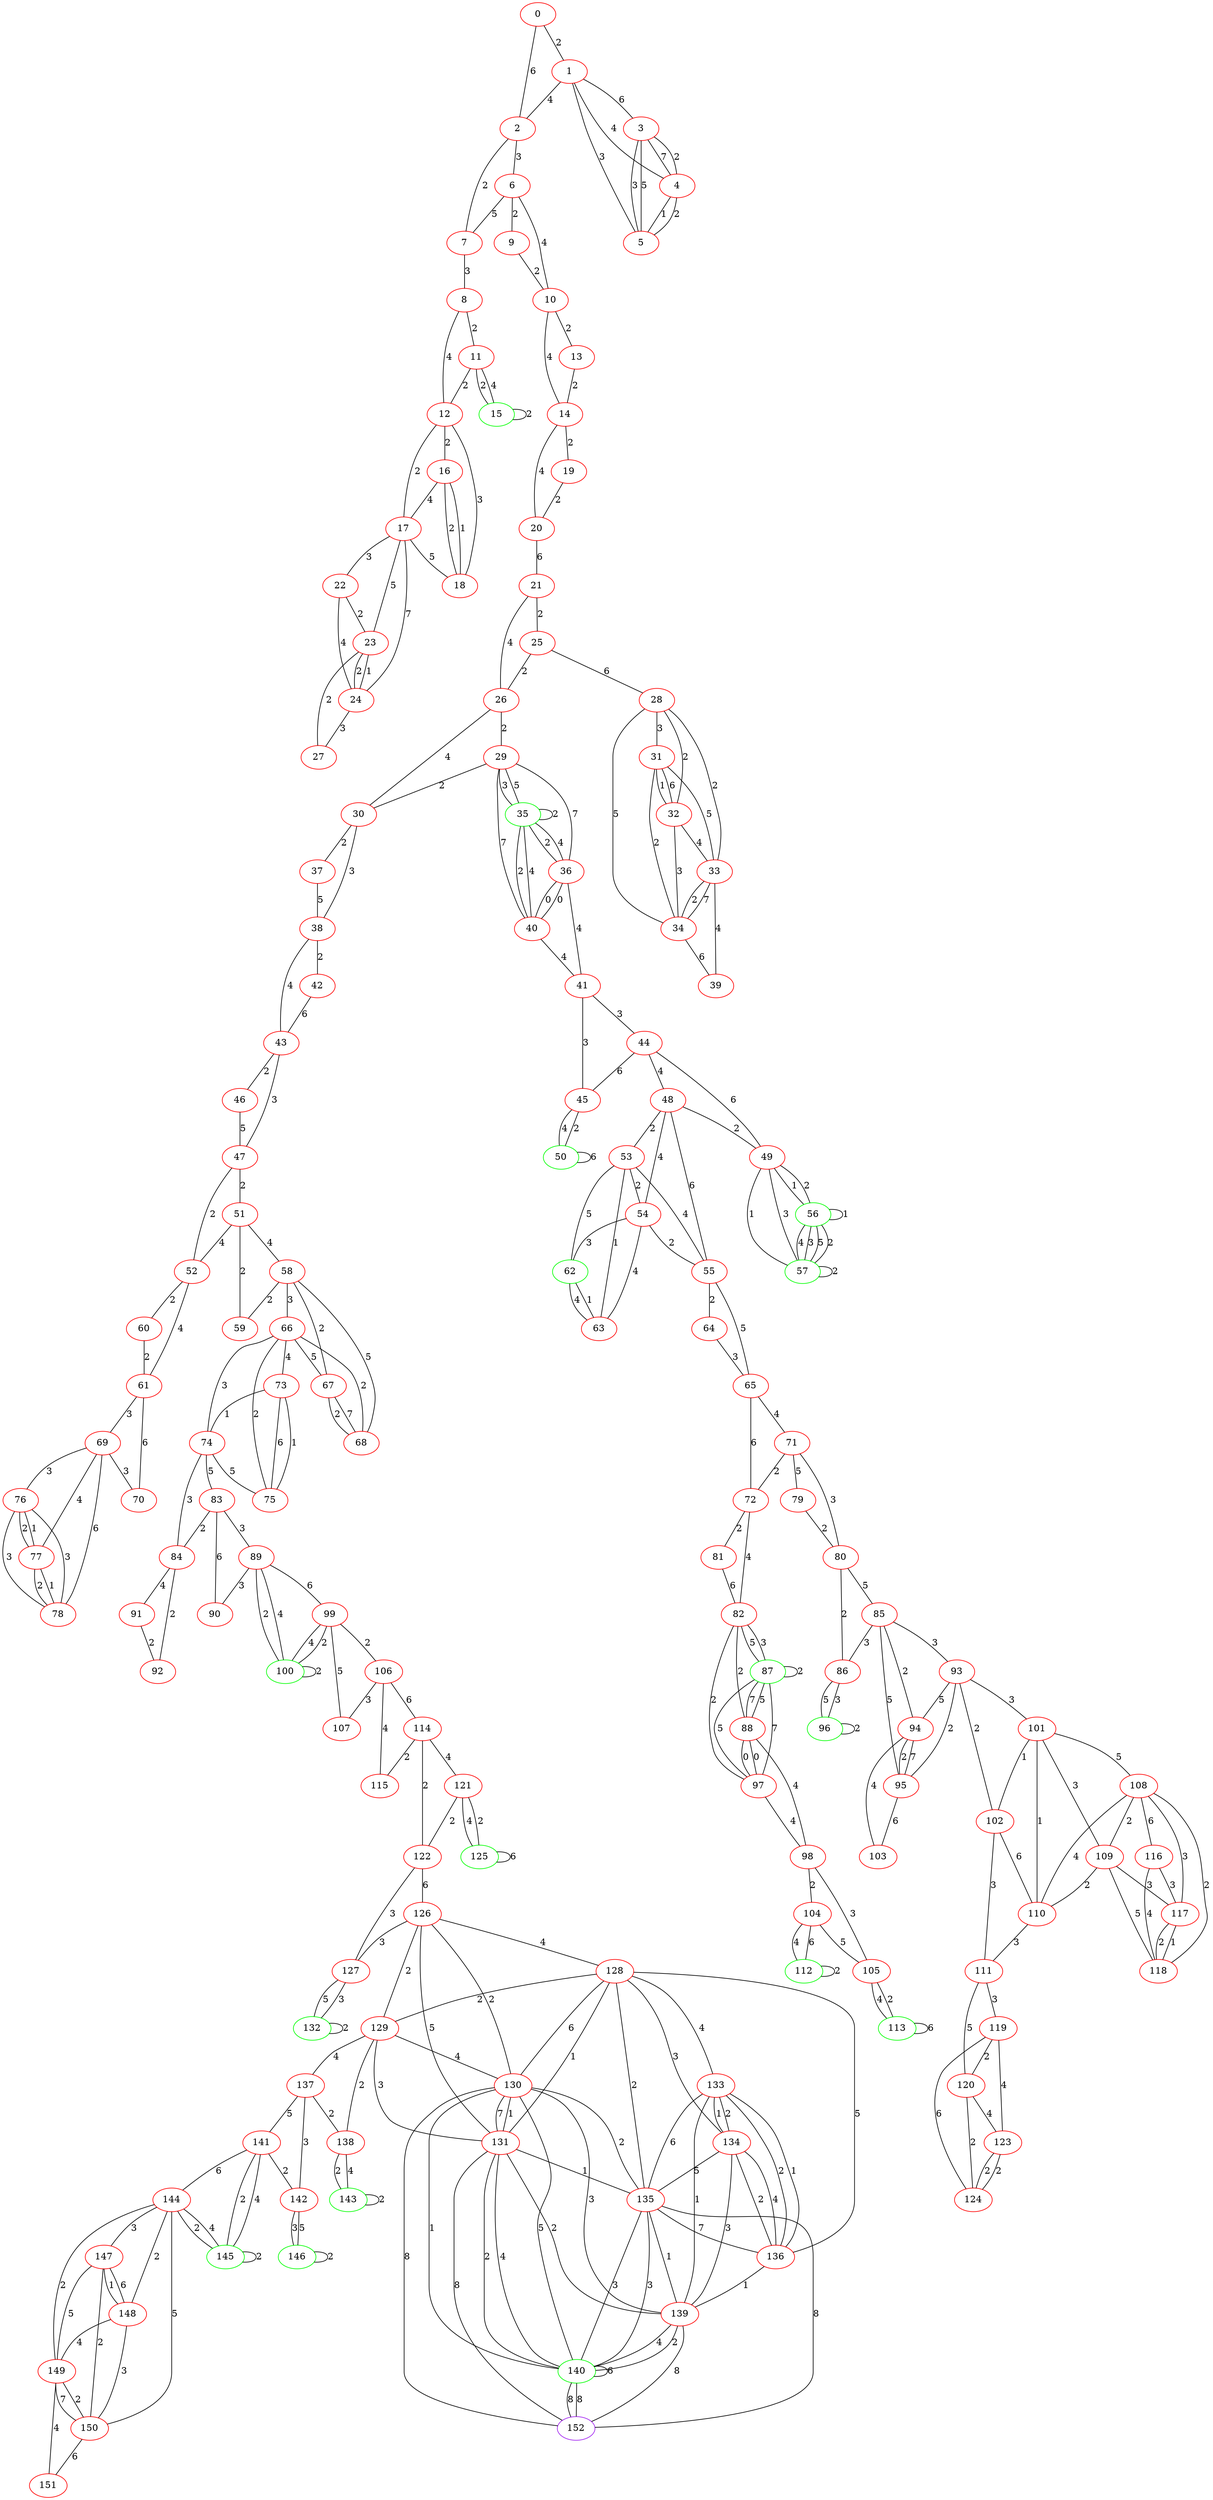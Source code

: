graph "" {
0 [color=red, weight=1];
1 [color=red, weight=1];
2 [color=red, weight=1];
3 [color=red, weight=1];
4 [color=red, weight=1];
5 [color=red, weight=1];
6 [color=red, weight=1];
7 [color=red, weight=1];
8 [color=red, weight=1];
9 [color=red, weight=1];
10 [color=red, weight=1];
11 [color=red, weight=1];
12 [color=red, weight=1];
13 [color=red, weight=1];
14 [color=red, weight=1];
15 [color=green, weight=2];
16 [color=red, weight=1];
17 [color=red, weight=1];
18 [color=red, weight=1];
19 [color=red, weight=1];
20 [color=red, weight=1];
21 [color=red, weight=1];
22 [color=red, weight=1];
23 [color=red, weight=1];
24 [color=red, weight=1];
25 [color=red, weight=1];
26 [color=red, weight=1];
27 [color=red, weight=1];
28 [color=red, weight=1];
29 [color=red, weight=1];
30 [color=red, weight=1];
31 [color=red, weight=1];
32 [color=red, weight=1];
33 [color=red, weight=1];
34 [color=red, weight=1];
35 [color=green, weight=2];
36 [color=red, weight=1];
37 [color=red, weight=1];
38 [color=red, weight=1];
39 [color=red, weight=1];
40 [color=red, weight=1];
41 [color=red, weight=1];
42 [color=red, weight=1];
43 [color=red, weight=1];
44 [color=red, weight=1];
45 [color=red, weight=1];
46 [color=red, weight=1];
47 [color=red, weight=1];
48 [color=red, weight=1];
49 [color=red, weight=1];
50 [color=green, weight=2];
51 [color=red, weight=1];
52 [color=red, weight=1];
53 [color=red, weight=1];
54 [color=red, weight=1];
55 [color=red, weight=1];
56 [color=green, weight=2];
57 [color=green, weight=2];
58 [color=red, weight=1];
59 [color=red, weight=1];
60 [color=red, weight=1];
61 [color=red, weight=1];
62 [color=green, weight=2];
63 [color=red, weight=1];
64 [color=red, weight=1];
65 [color=red, weight=1];
66 [color=red, weight=1];
67 [color=red, weight=1];
68 [color=red, weight=1];
69 [color=red, weight=1];
70 [color=red, weight=1];
71 [color=red, weight=1];
72 [color=red, weight=1];
73 [color=red, weight=1];
74 [color=red, weight=1];
75 [color=red, weight=1];
76 [color=red, weight=1];
77 [color=red, weight=1];
78 [color=red, weight=1];
79 [color=red, weight=1];
80 [color=red, weight=1];
81 [color=red, weight=1];
82 [color=red, weight=1];
83 [color=red, weight=1];
84 [color=red, weight=1];
85 [color=red, weight=1];
86 [color=red, weight=1];
87 [color=green, weight=2];
88 [color=red, weight=1];
89 [color=red, weight=1];
90 [color=red, weight=1];
91 [color=red, weight=1];
92 [color=red, weight=1];
93 [color=red, weight=1];
94 [color=red, weight=1];
95 [color=red, weight=1];
96 [color=green, weight=2];
97 [color=red, weight=1];
98 [color=red, weight=1];
99 [color=red, weight=1];
100 [color=green, weight=2];
101 [color=red, weight=1];
102 [color=red, weight=1];
103 [color=red, weight=1];
104 [color=red, weight=1];
105 [color=red, weight=1];
106 [color=red, weight=1];
107 [color=red, weight=1];
108 [color=red, weight=1];
109 [color=red, weight=1];
110 [color=red, weight=1];
111 [color=red, weight=1];
112 [color=green, weight=2];
113 [color=green, weight=2];
114 [color=red, weight=1];
115 [color=red, weight=1];
116 [color=red, weight=1];
117 [color=red, weight=1];
118 [color=red, weight=1];
119 [color=red, weight=1];
120 [color=red, weight=1];
121 [color=red, weight=1];
122 [color=red, weight=1];
123 [color=red, weight=1];
124 [color=red, weight=1];
125 [color=green, weight=2];
126 [color=red, weight=1];
127 [color=red, weight=1];
128 [color=red, weight=1];
129 [color=red, weight=1];
130 [color=red, weight=1];
131 [color=red, weight=1];
132 [color=green, weight=2];
133 [color=red, weight=1];
134 [color=red, weight=1];
135 [color=red, weight=1];
136 [color=red, weight=1];
137 [color=red, weight=1];
138 [color=red, weight=1];
139 [color=red, weight=1];
140 [color=green, weight=2];
141 [color=red, weight=1];
142 [color=red, weight=1];
143 [color=green, weight=2];
144 [color=red, weight=1];
145 [color=green, weight=2];
146 [color=green, weight=2];
147 [color=red, weight=1];
148 [color=red, weight=1];
149 [color=red, weight=1];
150 [color=red, weight=1];
151 [color=red, weight=1];
152 [color=purple, weight=4];
0 -- 1  [key=0, label=2];
0 -- 2  [key=0, label=6];
1 -- 2  [key=0, label=4];
1 -- 3  [key=0, label=6];
1 -- 4  [key=0, label=4];
1 -- 5  [key=0, label=3];
2 -- 6  [key=0, label=3];
2 -- 7  [key=0, label=2];
3 -- 4  [key=0, label=7];
3 -- 4  [key=1, label=2];
3 -- 5  [key=0, label=5];
3 -- 5  [key=1, label=3];
4 -- 5  [key=0, label=2];
4 -- 5  [key=1, label=1];
6 -- 9  [key=0, label=2];
6 -- 10  [key=0, label=4];
6 -- 7  [key=0, label=5];
7 -- 8  [key=0, label=3];
8 -- 11  [key=0, label=2];
8 -- 12  [key=0, label=4];
9 -- 10  [key=0, label=2];
10 -- 14  [key=0, label=4];
10 -- 13  [key=0, label=2];
11 -- 12  [key=0, label=2];
11 -- 15  [key=0, label=2];
11 -- 15  [key=1, label=4];
12 -- 16  [key=0, label=2];
12 -- 18  [key=0, label=3];
12 -- 17  [key=0, label=2];
13 -- 14  [key=0, label=2];
14 -- 19  [key=0, label=2];
14 -- 20  [key=0, label=4];
15 -- 15  [key=0, label=2];
16 -- 17  [key=0, label=4];
16 -- 18  [key=0, label=1];
16 -- 18  [key=1, label=2];
17 -- 18  [key=0, label=5];
17 -- 22  [key=0, label=3];
17 -- 23  [key=0, label=5];
17 -- 24  [key=0, label=7];
19 -- 20  [key=0, label=2];
20 -- 21  [key=0, label=6];
21 -- 25  [key=0, label=2];
21 -- 26  [key=0, label=4];
22 -- 24  [key=0, label=4];
22 -- 23  [key=0, label=2];
23 -- 24  [key=0, label=1];
23 -- 24  [key=1, label=2];
23 -- 27  [key=0, label=2];
24 -- 27  [key=0, label=3];
25 -- 26  [key=0, label=2];
25 -- 28  [key=0, label=6];
26 -- 30  [key=0, label=4];
26 -- 29  [key=0, label=2];
28 -- 32  [key=0, label=2];
28 -- 33  [key=0, label=2];
28 -- 34  [key=0, label=5];
28 -- 31  [key=0, label=3];
29 -- 40  [key=0, label=7];
29 -- 35  [key=0, label=3];
29 -- 35  [key=1, label=5];
29 -- 36  [key=0, label=7];
29 -- 30  [key=0, label=2];
30 -- 37  [key=0, label=2];
30 -- 38  [key=0, label=3];
31 -- 32  [key=0, label=6];
31 -- 32  [key=1, label=1];
31 -- 33  [key=0, label=5];
31 -- 34  [key=0, label=2];
32 -- 33  [key=0, label=4];
32 -- 34  [key=0, label=3];
33 -- 34  [key=0, label=2];
33 -- 34  [key=1, label=7];
33 -- 39  [key=0, label=4];
34 -- 39  [key=0, label=6];
35 -- 40  [key=0, label=4];
35 -- 40  [key=1, label=2];
35 -- 35  [key=0, label=2];
35 -- 36  [key=0, label=4];
35 -- 36  [key=1, label=2];
36 -- 40  [key=0, label=0];
36 -- 40  [key=1, label=0];
36 -- 41  [key=0, label=4];
37 -- 38  [key=0, label=5];
38 -- 42  [key=0, label=2];
38 -- 43  [key=0, label=4];
40 -- 41  [key=0, label=4];
41 -- 44  [key=0, label=3];
41 -- 45  [key=0, label=3];
42 -- 43  [key=0, label=6];
43 -- 46  [key=0, label=2];
43 -- 47  [key=0, label=3];
44 -- 48  [key=0, label=4];
44 -- 45  [key=0, label=6];
44 -- 49  [key=0, label=6];
45 -- 50  [key=0, label=2];
45 -- 50  [key=1, label=4];
46 -- 47  [key=0, label=5];
47 -- 51  [key=0, label=2];
47 -- 52  [key=0, label=2];
48 -- 49  [key=0, label=2];
48 -- 53  [key=0, label=2];
48 -- 54  [key=0, label=4];
48 -- 55  [key=0, label=6];
49 -- 56  [key=0, label=2];
49 -- 56  [key=1, label=1];
49 -- 57  [key=0, label=1];
49 -- 57  [key=1, label=3];
50 -- 50  [key=0, label=6];
51 -- 58  [key=0, label=4];
51 -- 59  [key=0, label=2];
51 -- 52  [key=0, label=4];
52 -- 60  [key=0, label=2];
52 -- 61  [key=0, label=4];
53 -- 55  [key=0, label=4];
53 -- 54  [key=0, label=2];
53 -- 62  [key=0, label=5];
53 -- 63  [key=0, label=1];
54 -- 55  [key=0, label=2];
54 -- 62  [key=0, label=3];
54 -- 63  [key=0, label=4];
55 -- 64  [key=0, label=2];
55 -- 65  [key=0, label=5];
56 -- 56  [key=0, label=1];
56 -- 57  [key=0, label=3];
56 -- 57  [key=1, label=5];
56 -- 57  [key=2, label=2];
56 -- 57  [key=3, label=4];
57 -- 57  [key=0, label=2];
58 -- 66  [key=0, label=3];
58 -- 67  [key=0, label=2];
58 -- 68  [key=0, label=5];
58 -- 59  [key=0, label=2];
60 -- 61  [key=0, label=2];
61 -- 69  [key=0, label=3];
61 -- 70  [key=0, label=6];
62 -- 63  [key=0, label=1];
62 -- 63  [key=1, label=4];
64 -- 65  [key=0, label=3];
65 -- 72  [key=0, label=6];
65 -- 71  [key=0, label=4];
66 -- 67  [key=0, label=5];
66 -- 68  [key=0, label=2];
66 -- 73  [key=0, label=4];
66 -- 74  [key=0, label=3];
66 -- 75  [key=0, label=2];
67 -- 68  [key=0, label=7];
67 -- 68  [key=1, label=2];
69 -- 78  [key=0, label=6];
69 -- 76  [key=0, label=3];
69 -- 70  [key=0, label=3];
69 -- 77  [key=0, label=4];
71 -- 80  [key=0, label=3];
71 -- 72  [key=0, label=2];
71 -- 79  [key=0, label=5];
72 -- 82  [key=0, label=4];
72 -- 81  [key=0, label=2];
73 -- 75  [key=0, label=6];
73 -- 75  [key=1, label=1];
73 -- 74  [key=0, label=1];
74 -- 75  [key=0, label=5];
74 -- 83  [key=0, label=5];
74 -- 84  [key=0, label=3];
76 -- 77  [key=0, label=2];
76 -- 77  [key=1, label=1];
76 -- 78  [key=0, label=3];
76 -- 78  [key=1, label=3];
77 -- 78  [key=0, label=1];
77 -- 78  [key=1, label=2];
79 -- 80  [key=0, label=2];
80 -- 85  [key=0, label=5];
80 -- 86  [key=0, label=2];
81 -- 82  [key=0, label=6];
82 -- 97  [key=0, label=2];
82 -- 88  [key=0, label=2];
82 -- 87  [key=0, label=3];
82 -- 87  [key=1, label=5];
83 -- 89  [key=0, label=3];
83 -- 90  [key=0, label=6];
83 -- 84  [key=0, label=2];
84 -- 91  [key=0, label=4];
84 -- 92  [key=0, label=2];
85 -- 94  [key=0, label=2];
85 -- 93  [key=0, label=3];
85 -- 86  [key=0, label=3];
85 -- 95  [key=0, label=5];
86 -- 96  [key=0, label=3];
86 -- 96  [key=1, label=5];
87 -- 88  [key=0, label=5];
87 -- 88  [key=1, label=7];
87 -- 97  [key=0, label=5];
87 -- 97  [key=1, label=7];
87 -- 87  [key=0, label=2];
88 -- 97  [key=0, label=0];
88 -- 97  [key=1, label=0];
88 -- 98  [key=0, label=4];
89 -- 99  [key=0, label=6];
89 -- 90  [key=0, label=3];
89 -- 100  [key=0, label=4];
89 -- 100  [key=1, label=2];
91 -- 92  [key=0, label=2];
93 -- 102  [key=0, label=2];
93 -- 101  [key=0, label=3];
93 -- 94  [key=0, label=5];
93 -- 95  [key=0, label=2];
94 -- 103  [key=0, label=4];
94 -- 95  [key=0, label=7];
94 -- 95  [key=1, label=2];
95 -- 103  [key=0, label=6];
96 -- 96  [key=0, label=2];
97 -- 98  [key=0, label=4];
98 -- 104  [key=0, label=2];
98 -- 105  [key=0, label=3];
99 -- 106  [key=0, label=2];
99 -- 107  [key=0, label=5];
99 -- 100  [key=0, label=2];
99 -- 100  [key=1, label=4];
100 -- 100  [key=0, label=2];
101 -- 102  [key=0, label=1];
101 -- 108  [key=0, label=5];
101 -- 109  [key=0, label=3];
101 -- 110  [key=0, label=1];
102 -- 110  [key=0, label=6];
102 -- 111  [key=0, label=3];
104 -- 112  [key=0, label=4];
104 -- 112  [key=1, label=6];
104 -- 105  [key=0, label=5];
105 -- 113  [key=0, label=4];
105 -- 113  [key=1, label=2];
106 -- 107  [key=0, label=3];
106 -- 114  [key=0, label=6];
106 -- 115  [key=0, label=4];
108 -- 109  [key=0, label=2];
108 -- 110  [key=0, label=4];
108 -- 116  [key=0, label=6];
108 -- 117  [key=0, label=3];
108 -- 118  [key=0, label=2];
109 -- 110  [key=0, label=2];
109 -- 117  [key=0, label=3];
109 -- 118  [key=0, label=5];
110 -- 111  [key=0, label=3];
111 -- 120  [key=0, label=5];
111 -- 119  [key=0, label=3];
112 -- 112  [key=0, label=2];
113 -- 113  [key=0, label=6];
114 -- 121  [key=0, label=4];
114 -- 115  [key=0, label=2];
114 -- 122  [key=0, label=2];
116 -- 117  [key=0, label=3];
116 -- 118  [key=0, label=4];
117 -- 118  [key=0, label=1];
117 -- 118  [key=1, label=2];
119 -- 120  [key=0, label=2];
119 -- 123  [key=0, label=4];
119 -- 124  [key=0, label=6];
120 -- 123  [key=0, label=4];
120 -- 124  [key=0, label=2];
121 -- 122  [key=0, label=2];
121 -- 125  [key=0, label=4];
121 -- 125  [key=1, label=2];
122 -- 126  [key=0, label=6];
122 -- 127  [key=0, label=3];
123 -- 124  [key=0, label=2];
123 -- 124  [key=1, label=2];
125 -- 125  [key=0, label=6];
126 -- 128  [key=0, label=4];
126 -- 129  [key=0, label=2];
126 -- 130  [key=0, label=2];
126 -- 131  [key=0, label=5];
126 -- 127  [key=0, label=3];
127 -- 132  [key=0, label=3];
127 -- 132  [key=1, label=5];
128 -- 129  [key=0, label=2];
128 -- 130  [key=0, label=6];
128 -- 131  [key=0, label=1];
128 -- 133  [key=0, label=4];
128 -- 134  [key=0, label=3];
128 -- 135  [key=0, label=2];
128 -- 136  [key=0, label=5];
129 -- 130  [key=0, label=4];
129 -- 131  [key=0, label=3];
129 -- 137  [key=0, label=4];
129 -- 138  [key=0, label=2];
130 -- 131  [key=0, label=1];
130 -- 131  [key=1, label=7];
130 -- 135  [key=0, label=2];
130 -- 139  [key=0, label=3];
130 -- 140  [key=0, label=1];
130 -- 140  [key=1, label=5];
130 -- 152  [key=0, label=8];
131 -- 135  [key=0, label=1];
131 -- 139  [key=0, label=2];
131 -- 140  [key=0, label=2];
131 -- 140  [key=1, label=4];
131 -- 152  [key=0, label=8];
132 -- 132  [key=0, label=2];
133 -- 136  [key=0, label=2];
133 -- 136  [key=1, label=1];
133 -- 139  [key=0, label=1];
133 -- 134  [key=0, label=2];
133 -- 134  [key=1, label=1];
133 -- 135  [key=0, label=6];
134 -- 136  [key=0, label=4];
134 -- 136  [key=1, label=2];
134 -- 139  [key=0, label=3];
134 -- 135  [key=0, label=5];
135 -- 136  [key=0, label=7];
135 -- 139  [key=0, label=1];
135 -- 140  [key=0, label=3];
135 -- 140  [key=1, label=3];
135 -- 152  [key=0, label=8];
136 -- 139  [key=0, label=1];
137 -- 138  [key=0, label=2];
137 -- 141  [key=0, label=5];
137 -- 142  [key=0, label=3];
138 -- 143  [key=0, label=2];
138 -- 143  [key=1, label=4];
139 -- 140  [key=0, label=4];
139 -- 140  [key=1, label=2];
139 -- 152  [key=0, label=8];
140 -- 140  [key=0, label=6];
140 -- 152  [key=0, label=8];
140 -- 152  [key=1, label=8];
141 -- 144  [key=0, label=6];
141 -- 145  [key=0, label=4];
141 -- 145  [key=1, label=2];
141 -- 142  [key=0, label=2];
142 -- 146  [key=0, label=3];
142 -- 146  [key=1, label=5];
143 -- 143  [key=0, label=2];
144 -- 145  [key=0, label=2];
144 -- 145  [key=1, label=4];
144 -- 147  [key=0, label=3];
144 -- 148  [key=0, label=2];
144 -- 149  [key=0, label=2];
144 -- 150  [key=0, label=5];
145 -- 145  [key=0, label=2];
146 -- 146  [key=0, label=2];
147 -- 148  [key=0, label=6];
147 -- 148  [key=1, label=1];
147 -- 149  [key=0, label=5];
147 -- 150  [key=0, label=2];
148 -- 149  [key=0, label=4];
148 -- 150  [key=0, label=3];
149 -- 150  [key=0, label=7];
149 -- 150  [key=1, label=2];
149 -- 151  [key=0, label=4];
150 -- 151  [key=0, label=6];
}
